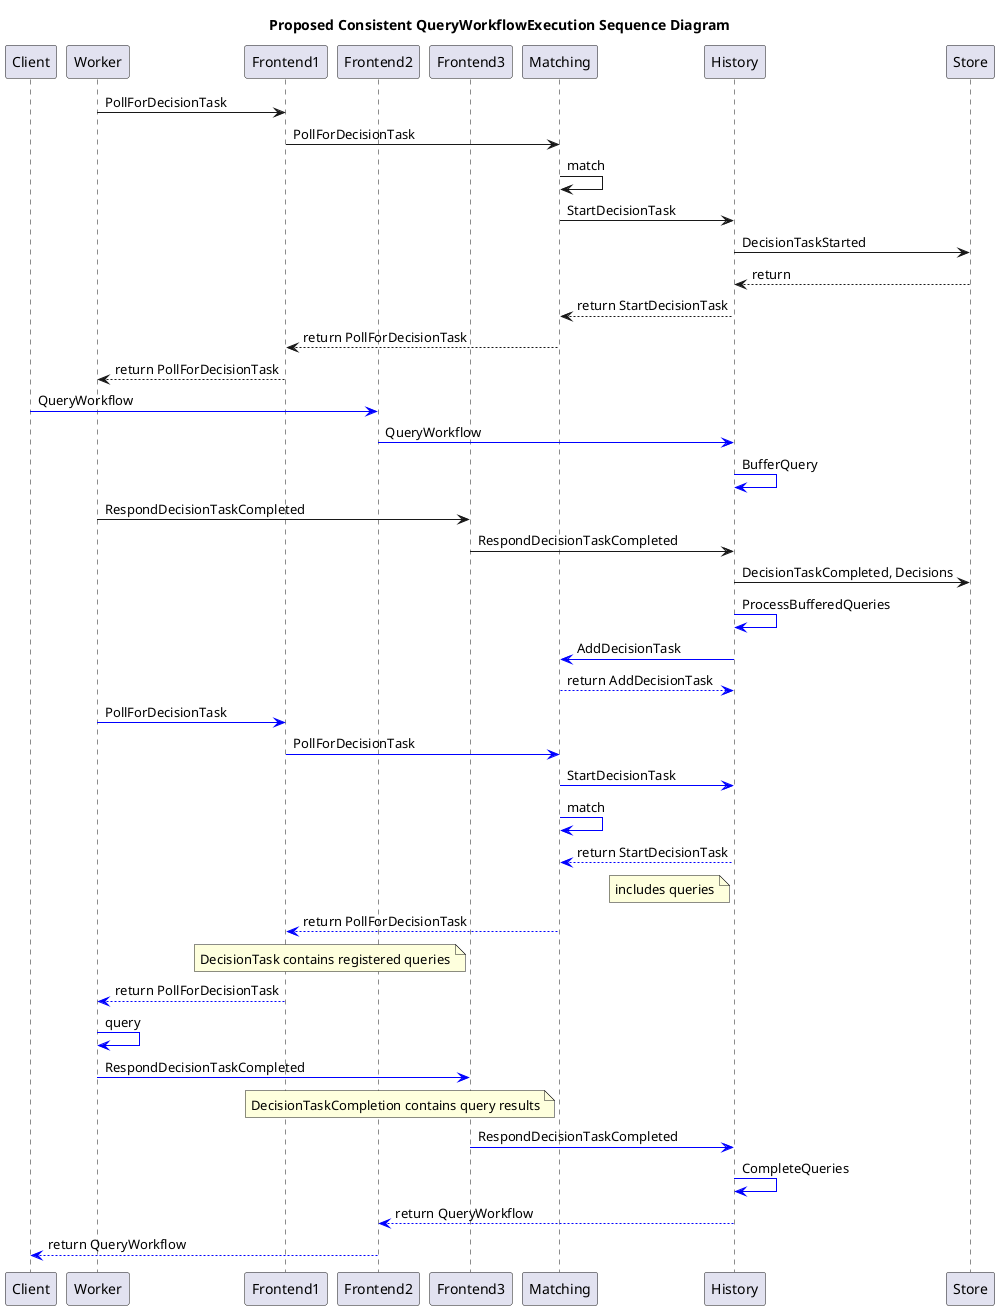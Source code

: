 // Copyright (c) 2017 Uber Technologies, Inc.
//
// Permission is hereby granted, free of charge, to any person obtaining a copy
// of this software and associated documentation files (the "Software"), to deal
// in the Software without restriction, including without limitation the rights
// to use, copy, modify, merge, publish, distribute, sublicense, and/or sell
// copies of the Software, and to permit persons to whom the Software is
// furnished to do so, subject to the following conditions:
//
// The above copyright notice and this permission notice shall be included in
// all copies or substantial portions of the Software.
//
// THE SOFTWARE IS PROVIDED "AS IS", WITHOUT WARRANTY OF ANY KIND, EXPRESS OR
// IMPLIED, INCLUDING BUT NOT LIMITED TO THE WARRANTIES OF MERCHANTABILITY,
// FITNESS FOR A PARTICULAR PURPOSE AND NONINFRINGEMENT. IN NO EVENT SHALL THE
// AUTHORS OR COPYRIGHT HOLDERS BE LIABLE FOR ANY CLAIM, DAMAGES OR OTHER
// LIABILITY, WHETHER IN AN ACTION OF CONTRACT, TORT OR OTHERWISE, ARISING FROM,
// OUT OF OR IN CONNECTION WITH THE SOFTWARE OR THE USE OR OTHER DEALINGS IN
// THE SOFTWARE.

@startuml
       title Proposed Consistent QueryWorkflowExecution Sequence Diagram

       participant Client
       participant Worker
       participant Frontend1
       participant Frontend2
       participant Frontend3
       participant Matching

       Worker -> Frontend1: PollForDecisionTask
       Frontend1 -> Matching: PollForDecisionTask
       Matching -> Matching: match
       Matching -> History: StartDecisionTask
       History -> Store: DecisionTaskStarted
       Store --> History: return
       History --> Matching: return StartDecisionTask
       Matching --> Frontend1: return PollForDecisionTask
       Frontend1 --> Worker: return PollForDecisionTask

       Client -[#0000FF]> Frontend2: QueryWorkflow
       Frontend2 -[#0000FF]> History: QueryWorkflow
       History -[#0000FF]> History: BufferQuery

       Worker -> Frontend3: RespondDecisionTaskCompleted

       Frontend3 -> History: RespondDecisionTaskCompleted
        History -> Store: DecisionTaskCompleted, Decisions

       History -[#0000FF]> History: ProcessBufferedQueries
       History -[#0000FF]> Matching: AddDecisionTask
       Matching -[#0000FF]-> History: return AddDecisionTask
       Worker -[#0000FF]> Frontend1: PollForDecisionTask
       Frontend1 -[#0000FF]> Matching: PollForDecisionTask
       Matching -[#0000FF]> History: StartDecisionTask
       Matching -[#0000FF]> Matching: match
       History -[#0000FF]-> Matching: return StartDecisionTask
       note left of History: includes queries
       Matching -[#0000FF]-> Frontend1: return PollForDecisionTask
       note left of Frontend3: DecisionTask contains registered queries
       Frontend1 -[#0000FF]-> Worker: return PollForDecisionTask
       Worker -[#0000FF]> Worker: query
       Worker -[#0000FF]> Frontend3: RespondDecisionTaskCompleted
       note left of Matching: DecisionTaskCompletion contains query results
       Frontend3 -[#0000FF]> History: RespondDecisionTaskCompleted
       History -[#0000FF]> History: CompleteQueries


       History -[#0000FF]-> Frontend2: return QueryWorkflow
       Frontend2 -[#0000FF]-> Client: return QueryWorkflow
@enduml